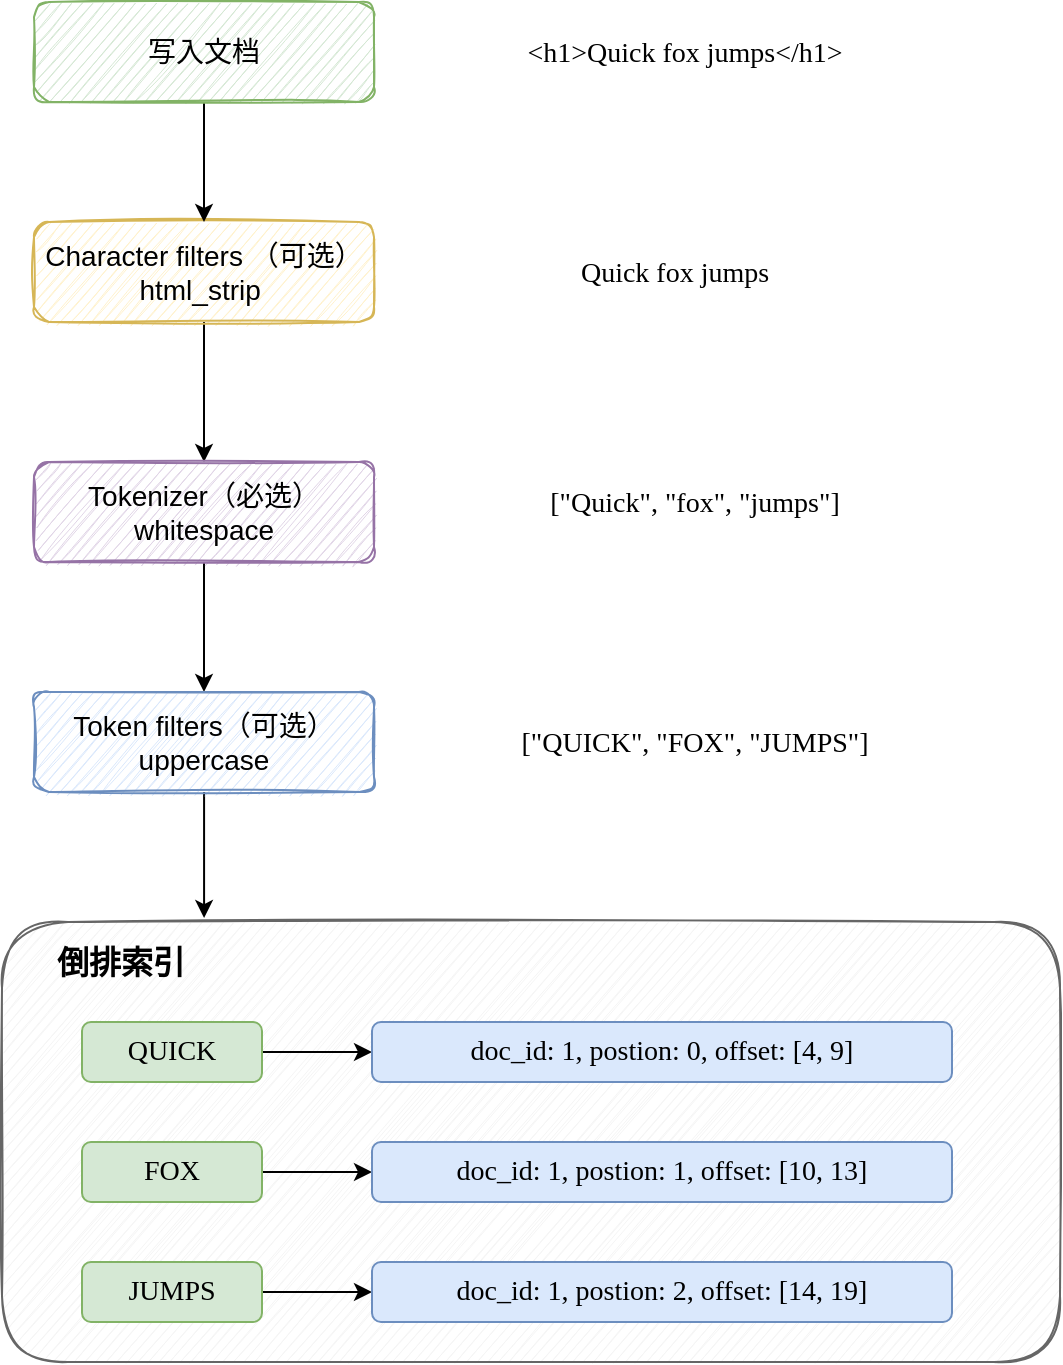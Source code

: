 <mxfile version="20.0.3" type="device"><diagram id="l7MMNNgNeDgFA0ocj7My" name="Page-1"><mxGraphModel dx="1260" dy="715" grid="1" gridSize="10" guides="1" tooltips="1" connect="1" arrows="1" fold="1" page="1" pageScale="1" pageWidth="827" pageHeight="1169" math="0" shadow="0"><root><mxCell id="0"/><mxCell id="1" parent="0"/><mxCell id="xcLVhqKPpYWwLMkwx7Dj-13" style="edgeStyle=orthogonalEdgeStyle;rounded=0;orthogonalLoop=1;jettySize=auto;html=1;exitX=0.5;exitY=1;exitDx=0;exitDy=0;entryX=0.5;entryY=0;entryDx=0;entryDy=0;fontFamily=Verdana;fontSize=14;" parent="1" source="xcLVhqKPpYWwLMkwx7Dj-2" target="xcLVhqKPpYWwLMkwx7Dj-3" edge="1"><mxGeometry relative="1" as="geometry"/></mxCell><mxCell id="xcLVhqKPpYWwLMkwx7Dj-2" value="Character filters （可选）&lt;br&gt;html_strip&amp;nbsp;" style="rounded=1;whiteSpace=wrap;html=1;fillColor=#fff2cc;strokeColor=#d6b656;shadow=0;sketch=1;fontSize=14;" parent="1" vertex="1"><mxGeometry x="165" y="300" width="170" height="50" as="geometry"/></mxCell><mxCell id="xcLVhqKPpYWwLMkwx7Dj-15" style="edgeStyle=orthogonalEdgeStyle;rounded=0;orthogonalLoop=1;jettySize=auto;html=1;fontFamily=Verdana;fontSize=14;" parent="1" source="xcLVhqKPpYWwLMkwx7Dj-3" target="xcLVhqKPpYWwLMkwx7Dj-4" edge="1"><mxGeometry relative="1" as="geometry"/></mxCell><mxCell id="xcLVhqKPpYWwLMkwx7Dj-3" value="Tokenizer（必选）&lt;br&gt;whitespace" style="rounded=1;whiteSpace=wrap;html=1;fillColor=#e1d5e7;strokeColor=#9673a6;shadow=0;sketch=1;fontSize=14;" parent="1" vertex="1"><mxGeometry x="165" y="420" width="170" height="50" as="geometry"/></mxCell><mxCell id="xcLVhqKPpYWwLMkwx7Dj-33" style="edgeStyle=orthogonalEdgeStyle;rounded=0;orthogonalLoop=1;jettySize=auto;html=1;entryX=0.191;entryY=-0.009;entryDx=0;entryDy=0;entryPerimeter=0;fontFamily=Verdana;fontSize=16;" parent="1" source="xcLVhqKPpYWwLMkwx7Dj-4" target="xcLVhqKPpYWwLMkwx7Dj-17" edge="1"><mxGeometry relative="1" as="geometry"/></mxCell><mxCell id="xcLVhqKPpYWwLMkwx7Dj-4" value="Token filters（可选）&lt;br&gt;uppercase" style="rounded=1;whiteSpace=wrap;html=1;fillColor=#dae8fc;strokeColor=#6c8ebf;shadow=0;sketch=1;fontSize=14;" parent="1" vertex="1"><mxGeometry x="165" y="535" width="170" height="50" as="geometry"/></mxCell><mxCell id="xcLVhqKPpYWwLMkwx7Dj-5" value="&lt;font face=&quot;Verdana&quot;&gt;&amp;lt;h1&amp;gt;Quick fox jumps&amp;lt;/h1&amp;gt;&lt;/font&gt;" style="text;html=1;resizable=0;autosize=1;align=center;verticalAlign=middle;points=[];fillColor=none;strokeColor=none;rounded=0;shadow=0;sketch=1;fontSize=14;" parent="1" vertex="1"><mxGeometry x="380" y="205" width="220" height="20" as="geometry"/></mxCell><mxCell id="xcLVhqKPpYWwLMkwx7Dj-6" value="&lt;font face=&quot;Verdana&quot;&gt;Quick fox jumps&lt;/font&gt;" style="text;html=1;resizable=0;autosize=1;align=center;verticalAlign=middle;points=[];fillColor=none;strokeColor=none;rounded=0;shadow=0;sketch=1;fontSize=14;" parent="1" vertex="1"><mxGeometry x="420" y="315" width="130" height="20" as="geometry"/></mxCell><mxCell id="xcLVhqKPpYWwLMkwx7Dj-7" value="&lt;font face=&quot;Verdana&quot;&gt;[&quot;Quick&quot;, &quot;fox&quot;, &quot;jumps&quot;]&lt;/font&gt;" style="text;html=1;resizable=0;autosize=1;align=center;verticalAlign=middle;points=[];fillColor=none;strokeColor=none;rounded=0;shadow=0;sketch=1;fontSize=14;" parent="1" vertex="1"><mxGeometry x="400" y="430" width="190" height="20" as="geometry"/></mxCell><mxCell id="xcLVhqKPpYWwLMkwx7Dj-8" value="&lt;font face=&quot;Verdana&quot;&gt;[&quot;QUICK&quot;, &quot;FOX&quot;, &quot;JUMPS&quot;]&lt;/font&gt;" style="text;html=1;resizable=0;autosize=1;align=center;verticalAlign=middle;points=[];fillColor=none;strokeColor=none;rounded=0;shadow=0;sketch=1;fontSize=14;" parent="1" vertex="1"><mxGeometry x="390" y="550" width="210" height="20" as="geometry"/></mxCell><mxCell id="xcLVhqKPpYWwLMkwx7Dj-17" value="" style="rounded=1;whiteSpace=wrap;html=1;shadow=0;sketch=1;fontFamily=Verdana;fontSize=14;fillColor=#f5f5f5;strokeColor=#666666;fontColor=#333333;" parent="1" vertex="1"><mxGeometry x="149" y="650" width="529" height="220" as="geometry"/></mxCell><mxCell id="xcLVhqKPpYWwLMkwx7Dj-26" style="edgeStyle=orthogonalEdgeStyle;rounded=0;orthogonalLoop=1;jettySize=auto;html=1;entryX=0;entryY=0.5;entryDx=0;entryDy=0;fontFamily=Verdana;fontSize=14;" parent="1" source="xcLVhqKPpYWwLMkwx7Dj-18" target="xcLVhqKPpYWwLMkwx7Dj-21" edge="1"><mxGeometry relative="1" as="geometry"/></mxCell><mxCell id="xcLVhqKPpYWwLMkwx7Dj-18" value="QUICK" style="rounded=1;whiteSpace=wrap;html=1;shadow=0;sketch=0;fontFamily=Verdana;fontSize=14;fillColor=#d5e8d4;strokeColor=#82b366;" parent="1" vertex="1"><mxGeometry x="189" y="700" width="90" height="30" as="geometry"/></mxCell><mxCell id="xcLVhqKPpYWwLMkwx7Dj-27" style="edgeStyle=orthogonalEdgeStyle;rounded=0;orthogonalLoop=1;jettySize=auto;html=1;fontFamily=Verdana;fontSize=14;" parent="1" source="xcLVhqKPpYWwLMkwx7Dj-19" target="xcLVhqKPpYWwLMkwx7Dj-23" edge="1"><mxGeometry relative="1" as="geometry"/></mxCell><mxCell id="xcLVhqKPpYWwLMkwx7Dj-19" value="FOX" style="rounded=1;whiteSpace=wrap;html=1;shadow=0;sketch=0;fontFamily=Verdana;fontSize=14;fillColor=#d5e8d4;strokeColor=#82b366;" parent="1" vertex="1"><mxGeometry x="189" y="760" width="90" height="30" as="geometry"/></mxCell><mxCell id="xcLVhqKPpYWwLMkwx7Dj-29" style="edgeStyle=orthogonalEdgeStyle;rounded=0;orthogonalLoop=1;jettySize=auto;html=1;entryX=0;entryY=0.5;entryDx=0;entryDy=0;fontFamily=Verdana;fontSize=14;" parent="1" source="xcLVhqKPpYWwLMkwx7Dj-20" target="xcLVhqKPpYWwLMkwx7Dj-24" edge="1"><mxGeometry relative="1" as="geometry"/></mxCell><mxCell id="xcLVhqKPpYWwLMkwx7Dj-20" value="JUMPS" style="rounded=1;whiteSpace=wrap;html=1;shadow=0;sketch=0;fontFamily=Verdana;fontSize=14;fillColor=#d5e8d4;strokeColor=#82b366;" parent="1" vertex="1"><mxGeometry x="189" y="820" width="90" height="30" as="geometry"/></mxCell><mxCell id="xcLVhqKPpYWwLMkwx7Dj-21" value="doc_id: 1, postion: 0, offset: [4, 9]" style="rounded=1;whiteSpace=wrap;html=1;shadow=0;sketch=0;fontFamily=Verdana;fontSize=14;fillColor=#dae8fc;strokeColor=#6c8ebf;" parent="1" vertex="1"><mxGeometry x="334" y="700" width="290" height="30" as="geometry"/></mxCell><mxCell id="xcLVhqKPpYWwLMkwx7Dj-23" value="doc_id: 1, postion: 1, offset: [10, 13]" style="rounded=1;whiteSpace=wrap;html=1;shadow=0;sketch=0;fontFamily=Verdana;fontSize=14;fillColor=#dae8fc;strokeColor=#6c8ebf;" parent="1" vertex="1"><mxGeometry x="334" y="760" width="290" height="30" as="geometry"/></mxCell><mxCell id="xcLVhqKPpYWwLMkwx7Dj-24" value="doc_id: 1, postion: 2, offset: [14, 19]" style="rounded=1;whiteSpace=wrap;html=1;shadow=0;sketch=0;fontFamily=Verdana;fontSize=14;fillColor=#dae8fc;strokeColor=#6c8ebf;" parent="1" vertex="1"><mxGeometry x="334" y="820" width="290" height="30" as="geometry"/></mxCell><mxCell id="xcLVhqKPpYWwLMkwx7Dj-32" value="倒排索引" style="text;html=1;resizable=0;autosize=1;align=center;verticalAlign=middle;points=[];fillColor=none;strokeColor=none;rounded=0;shadow=0;sketch=1;fontFamily=Verdana;fontSize=16;fontStyle=1" parent="1" vertex="1"><mxGeometry x="168" y="660" width="80" height="20" as="geometry"/></mxCell><mxCell id="q1QSgLPLWfM6xq7QZOsd-2" style="edgeStyle=orthogonalEdgeStyle;rounded=0;orthogonalLoop=1;jettySize=auto;html=1;exitX=0.5;exitY=1;exitDx=0;exitDy=0;entryX=0.5;entryY=0;entryDx=0;entryDy=0;" edge="1" parent="1" source="q1QSgLPLWfM6xq7QZOsd-1" target="xcLVhqKPpYWwLMkwx7Dj-2"><mxGeometry relative="1" as="geometry"/></mxCell><mxCell id="q1QSgLPLWfM6xq7QZOsd-1" value="写入文档" style="rounded=1;whiteSpace=wrap;html=1;fillColor=#d5e8d4;strokeColor=#82b366;shadow=0;sketch=1;fontSize=14;" vertex="1" parent="1"><mxGeometry x="165" y="190" width="170" height="50" as="geometry"/></mxCell></root></mxGraphModel></diagram></mxfile>